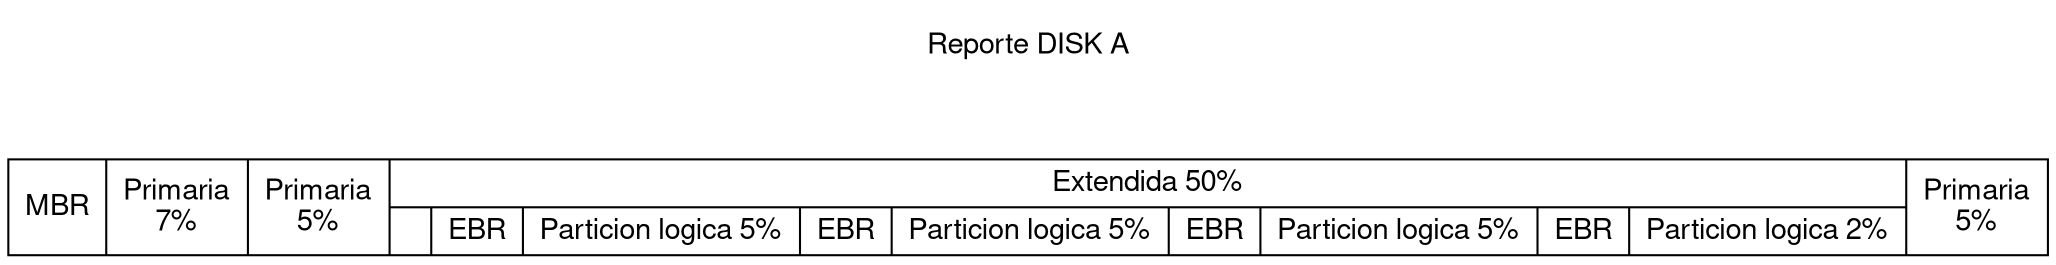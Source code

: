 
		digraph G {
 			fontname="Helvetica,Arial,sans-serif"
			node [fontname="Helvetica,Arial,sans-serif"]
			edge [fontname="Helvetica,Arial,sans-serif"]
			concentrate=True;
			rankdir=TB;
			node [shape=record];

			title [label="Reporte DISK A" shape=plaintext fontname="Helvetica,Arial,sans-serif"];

  			dsk[label="
				{MBR}|Primaria\n7%|Primaria\n5%|{Extendida 50%|{|EBR|Particion logica 5%|EBR|Particion logica 5%|EBR|Particion logica 5%|EBR|Particion logica 2%}}|Primaria\n5%
				}
			"];
			
			title -> dsk [style=invis];
		}